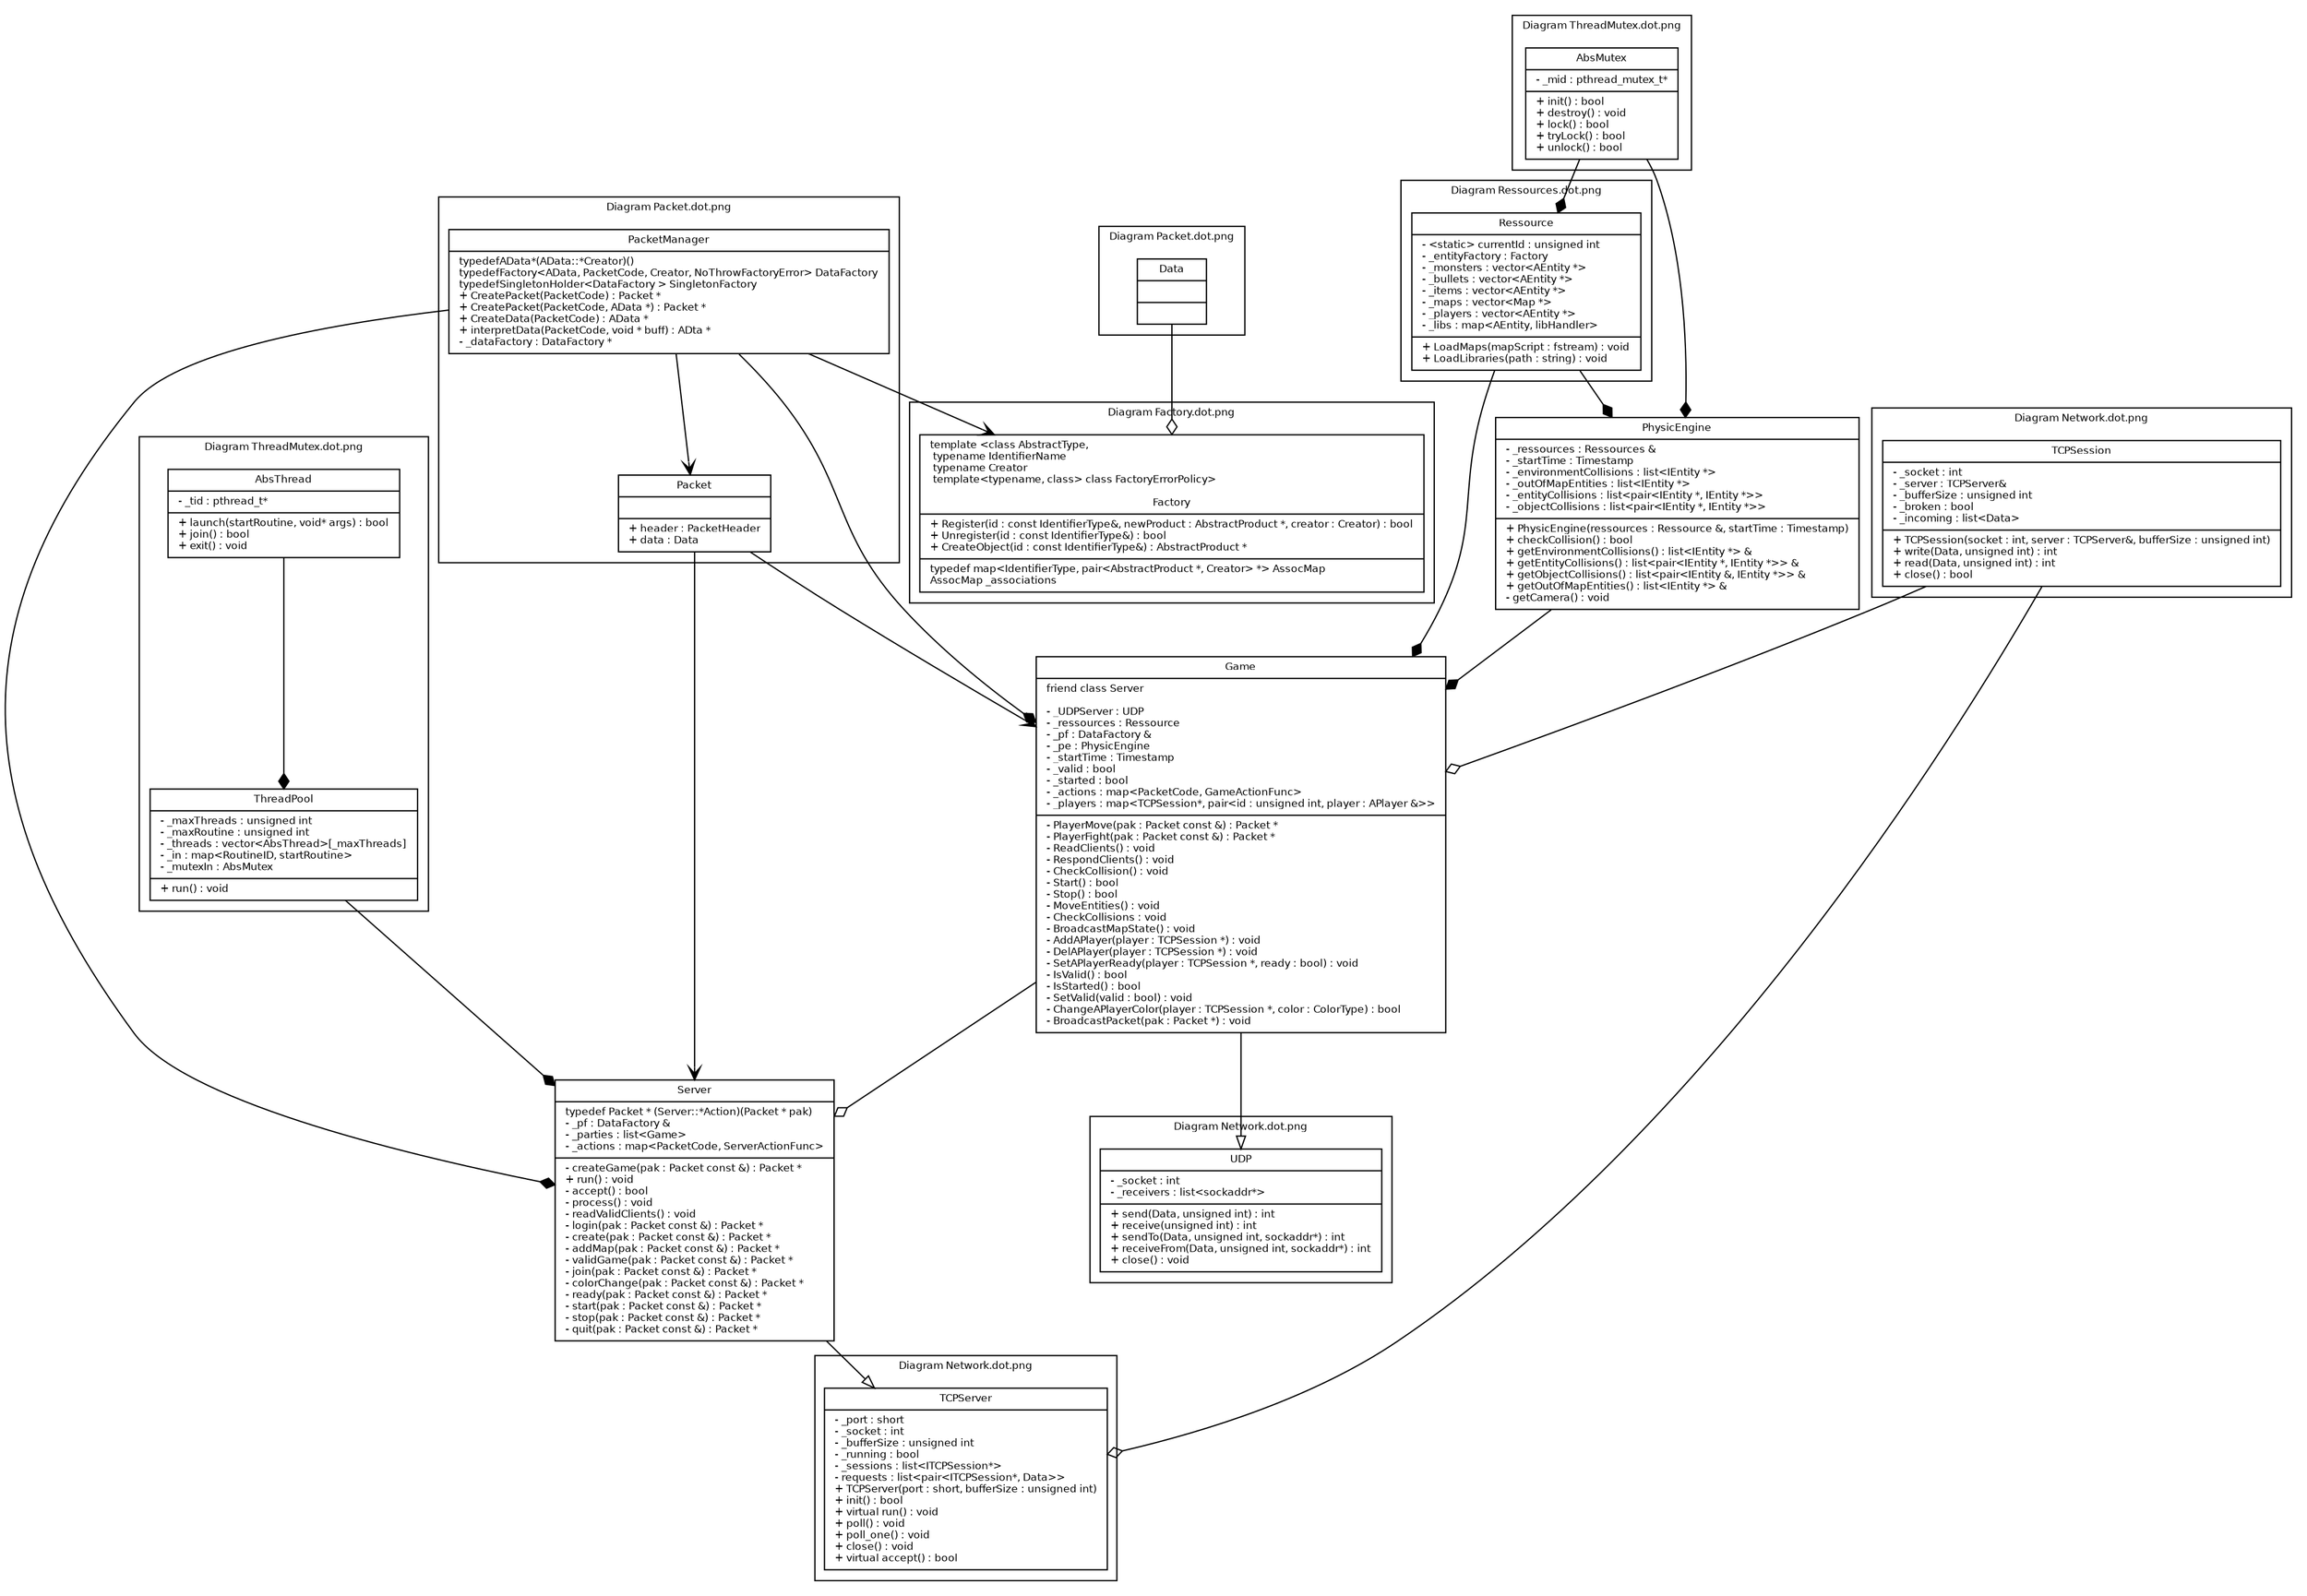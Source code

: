 digraph G {
fontname = "Bitstream Vera Sans"
fontsize = 8

node [
fontname = "Bitstream Vera Sans"
fontsize = 8
shape = "record"
]

subgraph clusterRessources1 {
label = "Diagram Ressources.dot.png"

// Class Ressource
Ressource [
label = "{\
Ressource|\
- \<static\> currentId : unsigned int\l\
- _entityFactory : Factory\l\
- _monsters : vector\<AEntity *\>\l\
- _bullets : vector\<AEntity *\>\l\
- _items : vector\<AEntity *\>\l\
- _maps : vector\<Map *\>\l\
- _players : vector\<AEntity *\>\l\
- _libs : map\<AEntity, libHandler\>\l|\
+ LoadMaps(mapScript : fstream) : void\l\
+ LoadLibraries(path : string) : void\l\
}"

]
}

// Class Game
Game [
label = "{\
Game|\
friend class Server\l\l\
- _UDPServer : UDP\l\
- _ressources : Ressource\l\
- _pf : DataFactory &\l\
- _pe : PhysicEngine\l\
- _startTime : Timestamp\l\
- _valid : bool\l\
- _started : bool\l\
- _actions : map\<PacketCode, GameActionFunc\>\l\
- _players : map\<TCPSession*, pair\<id : unsigned int, player : APlayer &\>\>\l|\
- PlayerMove(pak : Packet const &) : Packet *\l\
- PlayerFight(pak : Packet const &) : Packet *\l\
- ReadClients() : void\l\
- RespondClients() : void\l\
- CheckCollision() : void\l\
- Start() : bool\l\
- Stop() : bool\l\
- MoveEntities() : void\l\
- CheckCollisions : void\l\
- BroadcastMapState() : void\l\
- AddAPlayer(player : TCPSession *) : void\l\
- DelAPlayer(player : TCPSession *) : void\l\
- SetAPlayerReady(player : TCPSession *, ready : bool) : void\l\
- IsValid() : bool\l\
- IsStarted() : bool\l\
- SetValid(valid : bool) : void\l\
- ChangeAPlayerColor(player : TCPSession *, color : ColorType) : bool\l\
- BroadcastPacket(pak : Packet *) : void\l\
}"
]

// Class PhysicEngine
PhysicEngine [
label = "{\
PhysicEngine|\
- _ressources : Ressources &\l\
- _startTime : Timestamp\l\
- _environmentCollisions : list\<IEntity *\>\l\
- _outOfMapEntities : list\<IEntity *\>\l\
- _entityCollisions : list\<pair\<IEntity *, IEntity *\>\>\l\
- _objectCollisions : list\<pair\<IEntity *, IEntity *\>\>\l|\
+ PhysicEngine(ressources : Ressource &, startTime : Timestamp)\l\
+ checkCollision() : bool\l\
+ getEnvironmentCollisions() : list\<IEntity *\> &\l\
+ getEntityCollisions() : list\<pair\<IEntity *, IEntity *\>\> &\l\
+ getObjectCollisions() : list\<pair\<IEntity &, IEntity *\>\> &\l\
+ getOutOfMapEntities() : list\<IEntity *\> &\l\
- getCamera() : void\l\
}"
]

// Class Server
Server [
label = "{\
Server|\
typedef Packet * (Server::*Action)(Packet * pak)\l\
- _pf : DataFactory &\l\
- _parties : list\<Game\>\l\
- _actions : map\<PacketCode, ServerActionFunc\>\l|\
- createGame(pak : Packet const &) : Packet *\l\
+ run() : void\l\
- accept() : bool\l\
- process() : void\l\
- readValidClients() : void\l\
- login(pak : Packet const &) : Packet *\l\
- create(pak : Packet const &) : Packet *\l\
- addMap(pak : Packet const &) : Packet *\l\
- validGame(pak : Packet const &) : Packet *\l\
- join(pak : Packet const &) : Packet *\l\
- colorChange(pak : Packet const &) : Packet *\l\
- ready(pak : Packet const &) : Packet *\l\
- start(pak : Packet const &) : Packet *\l\
- stop(pak : Packet const &) : Packet *\l\
- quit(pak : Packet const &) : Packet *\l\
}"
]

//
// TCPSESSION SUBGRAPH
//
subgraph clusterTCPSession {
label = "Diagram Network.dot.png"

// Class TCPSession
TCPSession [
label = "{\
TCPSession|\
- _socket : int\l\
- _server : TCPServer&\l\
- _bufferSize : unsigned int\l\
- _broken : bool\l\
- _incoming : list\<Data\>\l|\
+ TCPSession(socket : int, server : TCPServer&, bufferSize : unsigned int)\l\
+ write(Data, unsigned int) : int\l\
+ read(Data, unsigned int) : int\l\
+ close() : bool\l\
}"
]

} // END : TCPSESSION SUBGRAPH

//
// UDP SUBGRAPH
//
subgraph clusterUDP {
label = "Diagram Network.dot.png"

// Class UDP
UDP [
label = "{\
UDP|\
- _socket : int\l\
- _receivers : list\<sockaddr*\>\l|\
+ send(Data, unsigned int) : int\l\
+ receive(unsigned int) : int\l\
+ sendTo(Data, unsigned int, sockaddr*) : int\l\
+ receiveFrom(Data, unsigned int, sockaddr*) : int\l\
+ close() : void\l\
}"
]

} // END : UDP SUBGRAPH

//
// TCPSERVER SUBGRAPH
//
subgraph clusterTCPServer {
label = "Diagram Network.dot.png"

// Class TCPServer_Unix
TCPServer [
label = "{\
TCPServer|\
- _port : short\l\
- _socket : int\l\
- _bufferSize : unsigned int\l\
- _running : bool\l\
- _sessions : list\<ITCPSession*\>\l\
- requests : list\<pair\<ITCPSession*, Data\>\>\l\
+ TCPServer(port : short, bufferSize : unsigned int)\l\
+ init() : bool\l\
+ virtual run() : void\l\
+ poll() : void\l\
+ poll_one() : void\l\
+ close() : void\l\
+ virtual accept() : bool\l\
}"
]

} // END : TCPSERVER SUBGRAPH

//
// THREAD SUBGRAPH
//
subgraph clusterThread {
label = "Diagram ThreadMutex.dot.png"

// Concrete thread class for unix
AbsThread [
label = "{\
AbsThread|\
- _tid : pthread_t*\l|\
+ launch(startRoutine, void* args) : bool\l\
+ join() : bool\l\
+ exit() : void\l\
}"
]

ThreadPool [
label = "{\
ThreadPool|\
- _maxThreads : unsigned int\l\
- _maxRoutine : unsigned int\l\
- _threads : vector\<AbsThread\>[_maxThreads]\l\
- _in : map\<RoutineID, startRoutine\>\l\
- _mutexIn : AbsMutex\l|\
+ run() : void\l\
}"
]

} // END : THREAD SUBGRAPH

//
// MUTEX SUBGRAPH
//
subgraph clusterMutex {
label = "Diagram ThreadMutex.dot.png"

// Class AbsMutex
AbsMutex [
label = "{\
AbsMutex|\
- _mid : pthread_mutex_t*\l|\
+ init() : bool\l\
+ destroy() : void\l\
+ lock() : bool\l\
+ tryLock() : bool\l\
+ unlock() : bool\l\
}"
]

} // END : MUTEX SUBGRAPH

//
// APACKET SUBGRAPH
//
subgraph clusterData {
label = "Diagram Packet.dot.png"

Data [
label = "{\
Data||\
}"
]

}

//
// APACKET SUBGRAPH
//
subgraph clusterPacket {
label = "Diagram Packet.dot.png"

Packet [
label = "{\
Packet||\
+ header : PacketHeader\l\
+ data : Data\l\
}"
]

// Class PacketManager
PacketManager [
label = "{\
PacketManager|\
typedef	AData*	(AData::*Creator)()\l\
typedef	Factory\<AData, PacketCode, Creator, NoThrowFactoryError\> DataFactory\l\
typedef	SingletonHolder\<DataFactory \> SingletonFactory\l\
+ CreatePacket(PacketCode) : Packet *\l\
+ CreatePacket(PacketCode, AData *) : Packet *\l\
+ CreateData(PacketCode) : AData *\l\
+ interpretData(PacketCode, void * buff) : ADta *\l\
- _dataFactory : DataFactory *\l\
}"
]

}

subgraph clusterGenericFactory {
label = "Diagram Factory.dot.png"

// Template class Factory
Factory [
label = "{\
template \<class AbstractType,\l\
		  typename IdentifierName\l\
		  typename Creator\l\
		  template\<typename, class\> class FactoryErrorPolicy\>\l\l\
Factory|\
+ Register(id : const IdentifierType&, newProduct : AbstractProduct *, creator : Creator) : bool\l\
+ Unregister(id : const IdentifierType&) : bool\l\
+ CreateObject(id : const IdentifierType&) : AbstractProduct *\l|\
typedef map\<IdentifierType, pair\<AbstractProduct *, Creator\> *\> AssocMap\l\
AssocMap _associations\l\
}"
]

}

edge [
fontname = "Bitstream Vera Sans"
fontsize = 8
]

// Composition
AbsMutex -> PhysicEngine [arrowhead = "diamond" style = "solid"]
AbsMutex -> Ressource [arrowhead = "diamond" style = "solid"]
Ressource -> Game [arrowhead = "diamond" style = "solid"]
PacketManager -> Server [arrowhead = "diamond" style = "solid"]
PacketManager -> Game [arrowhead = "diamond" style = "solid"]
PhysicEngine -> Game [arrowhead = "diamond" style = "solid"]
Ressource -> PhysicEngine [arrowhead = "diamond" style = "solid"]
ThreadPool -> Server [arrowhead = "diamond" style = "solid"]
AbsThread -> ThreadPool [arrowhead = "diamond" style = "solid"]

// Aggregation
TCPSession -> TCPServer [arrowhead = "odiamond" style = "solid"]
TCPSession -> Game [arrowhead = "odiamond" style = "solid"]
Game -> Server [arrowhead = "odiamond" style = "solid"]
Data -> Factory [arrowhead = "odiamond" style = "solid"]

// Uses
PacketManager -> Factory [arrowhead = "vee" style = "solid"]
Packet -> Game [arrowhead = "vee" style = "solid"]
Packet -> Server [arrowhead = "vee" style = "solid"]
PacketManager -> Packet [arrowhead = "vee" style = "solid"]

// Heritage
Server -> TCPServer [arrowhead = "onormal" style = "solid"]
Game -> UDP [arrowhead = "onormal" style = "solid"] 

}
